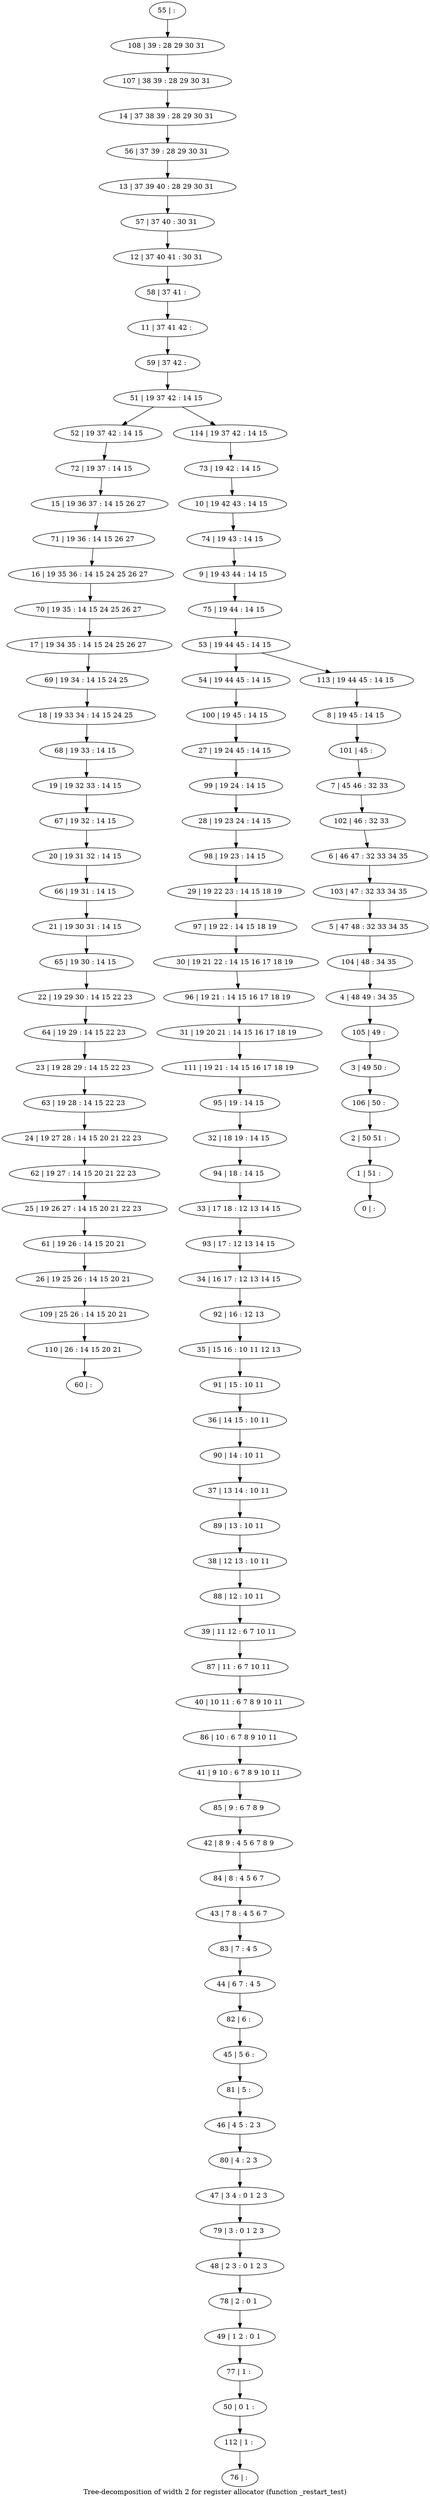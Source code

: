 digraph G {
graph [label="Tree-decomposition of width 2 for register allocator (function _restart_test)"]
0[label="0 | : "];
1[label="1 | 51 : "];
2[label="2 | 50 51 : "];
3[label="3 | 49 50 : "];
4[label="4 | 48 49 : 34 35 "];
5[label="5 | 47 48 : 32 33 34 35 "];
6[label="6 | 46 47 : 32 33 34 35 "];
7[label="7 | 45 46 : 32 33 "];
8[label="8 | 19 45 : 14 15 "];
9[label="9 | 19 43 44 : 14 15 "];
10[label="10 | 19 42 43 : 14 15 "];
11[label="11 | 37 41 42 : "];
12[label="12 | 37 40 41 : 30 31 "];
13[label="13 | 37 39 40 : 28 29 30 31 "];
14[label="14 | 37 38 39 : 28 29 30 31 "];
15[label="15 | 19 36 37 : 14 15 26 27 "];
16[label="16 | 19 35 36 : 14 15 24 25 26 27 "];
17[label="17 | 19 34 35 : 14 15 24 25 26 27 "];
18[label="18 | 19 33 34 : 14 15 24 25 "];
19[label="19 | 19 32 33 : 14 15 "];
20[label="20 | 19 31 32 : 14 15 "];
21[label="21 | 19 30 31 : 14 15 "];
22[label="22 | 19 29 30 : 14 15 22 23 "];
23[label="23 | 19 28 29 : 14 15 22 23 "];
24[label="24 | 19 27 28 : 14 15 20 21 22 23 "];
25[label="25 | 19 26 27 : 14 15 20 21 22 23 "];
26[label="26 | 19 25 26 : 14 15 20 21 "];
27[label="27 | 19 24 45 : 14 15 "];
28[label="28 | 19 23 24 : 14 15 "];
29[label="29 | 19 22 23 : 14 15 18 19 "];
30[label="30 | 19 21 22 : 14 15 16 17 18 19 "];
31[label="31 | 19 20 21 : 14 15 16 17 18 19 "];
32[label="32 | 18 19 : 14 15 "];
33[label="33 | 17 18 : 12 13 14 15 "];
34[label="34 | 16 17 : 12 13 14 15 "];
35[label="35 | 15 16 : 10 11 12 13 "];
36[label="36 | 14 15 : 10 11 "];
37[label="37 | 13 14 : 10 11 "];
38[label="38 | 12 13 : 10 11 "];
39[label="39 | 11 12 : 6 7 10 11 "];
40[label="40 | 10 11 : 6 7 8 9 10 11 "];
41[label="41 | 9 10 : 6 7 8 9 10 11 "];
42[label="42 | 8 9 : 4 5 6 7 8 9 "];
43[label="43 | 7 8 : 4 5 6 7 "];
44[label="44 | 6 7 : 4 5 "];
45[label="45 | 5 6 : "];
46[label="46 | 4 5 : 2 3 "];
47[label="47 | 3 4 : 0 1 2 3 "];
48[label="48 | 2 3 : 0 1 2 3 "];
49[label="49 | 1 2 : 0 1 "];
50[label="50 | 0 1 : "];
51[label="51 | 19 37 42 : 14 15 "];
52[label="52 | 19 37 42 : 14 15 "];
53[label="53 | 19 44 45 : 14 15 "];
54[label="54 | 19 44 45 : 14 15 "];
55[label="55 | : "];
56[label="56 | 37 39 : 28 29 30 31 "];
57[label="57 | 37 40 : 30 31 "];
58[label="58 | 37 41 : "];
59[label="59 | 37 42 : "];
60[label="60 | : "];
61[label="61 | 19 26 : 14 15 20 21 "];
62[label="62 | 19 27 : 14 15 20 21 22 23 "];
63[label="63 | 19 28 : 14 15 22 23 "];
64[label="64 | 19 29 : 14 15 22 23 "];
65[label="65 | 19 30 : 14 15 "];
66[label="66 | 19 31 : 14 15 "];
67[label="67 | 19 32 : 14 15 "];
68[label="68 | 19 33 : 14 15 "];
69[label="69 | 19 34 : 14 15 24 25 "];
70[label="70 | 19 35 : 14 15 24 25 26 27 "];
71[label="71 | 19 36 : 14 15 26 27 "];
72[label="72 | 19 37 : 14 15 "];
73[label="73 | 19 42 : 14 15 "];
74[label="74 | 19 43 : 14 15 "];
75[label="75 | 19 44 : 14 15 "];
76[label="76 | : "];
77[label="77 | 1 : "];
78[label="78 | 2 : 0 1 "];
79[label="79 | 3 : 0 1 2 3 "];
80[label="80 | 4 : 2 3 "];
81[label="81 | 5 : "];
82[label="82 | 6 : "];
83[label="83 | 7 : 4 5 "];
84[label="84 | 8 : 4 5 6 7 "];
85[label="85 | 9 : 6 7 8 9 "];
86[label="86 | 10 : 6 7 8 9 10 11 "];
87[label="87 | 11 : 6 7 10 11 "];
88[label="88 | 12 : 10 11 "];
89[label="89 | 13 : 10 11 "];
90[label="90 | 14 : 10 11 "];
91[label="91 | 15 : 10 11 "];
92[label="92 | 16 : 12 13 "];
93[label="93 | 17 : 12 13 14 15 "];
94[label="94 | 18 : 14 15 "];
95[label="95 | 19 : 14 15 "];
96[label="96 | 19 21 : 14 15 16 17 18 19 "];
97[label="97 | 19 22 : 14 15 18 19 "];
98[label="98 | 19 23 : 14 15 "];
99[label="99 | 19 24 : 14 15 "];
100[label="100 | 19 45 : 14 15 "];
101[label="101 | 45 : "];
102[label="102 | 46 : 32 33 "];
103[label="103 | 47 : 32 33 34 35 "];
104[label="104 | 48 : 34 35 "];
105[label="105 | 49 : "];
106[label="106 | 50 : "];
107[label="107 | 38 39 : 28 29 30 31 "];
108[label="108 | 39 : 28 29 30 31 "];
109[label="109 | 25 26 : 14 15 20 21 "];
110[label="110 | 26 : 14 15 20 21 "];
111[label="111 | 19 21 : 14 15 16 17 18 19 "];
112[label="112 | 1 : "];
113[label="113 | 19 44 45 : 14 15 "];
114[label="114 | 19 37 42 : 14 15 "];
61->26 ;
25->61 ;
62->25 ;
24->62 ;
63->24 ;
23->63 ;
64->23 ;
22->64 ;
65->22 ;
21->65 ;
66->21 ;
20->66 ;
67->20 ;
19->67 ;
68->19 ;
18->68 ;
69->18 ;
17->69 ;
70->17 ;
16->70 ;
71->16 ;
15->71 ;
72->15 ;
52->72 ;
77->50 ;
49->77 ;
78->49 ;
48->78 ;
79->48 ;
47->79 ;
80->47 ;
46->80 ;
81->46 ;
45->81 ;
82->45 ;
44->82 ;
83->44 ;
43->83 ;
84->43 ;
42->84 ;
85->42 ;
41->85 ;
86->41 ;
40->86 ;
87->40 ;
39->87 ;
88->39 ;
38->88 ;
89->38 ;
37->89 ;
90->37 ;
36->90 ;
91->36 ;
35->91 ;
92->35 ;
34->92 ;
93->34 ;
33->93 ;
94->33 ;
32->94 ;
95->32 ;
96->31 ;
30->96 ;
97->30 ;
29->97 ;
98->29 ;
28->98 ;
99->28 ;
27->99 ;
100->27 ;
54->100 ;
26->109 ;
110->60 ;
109->110 ;
111->95 ;
31->111 ;
112->76 ;
50->112 ;
55->108 ;
108->107 ;
107->14 ;
14->56 ;
56->13 ;
13->57 ;
57->12 ;
12->58 ;
58->11 ;
11->59 ;
59->51 ;
73->10 ;
10->74 ;
74->9 ;
9->75 ;
75->53 ;
8->101 ;
101->7 ;
7->102 ;
102->6 ;
6->103 ;
103->5 ;
5->104 ;
104->4 ;
4->105 ;
105->3 ;
3->106 ;
106->2 ;
2->1 ;
1->0 ;
113->8 ;
114->73 ;
53->54 ;
53->113 ;
51->52 ;
51->114 ;
}
